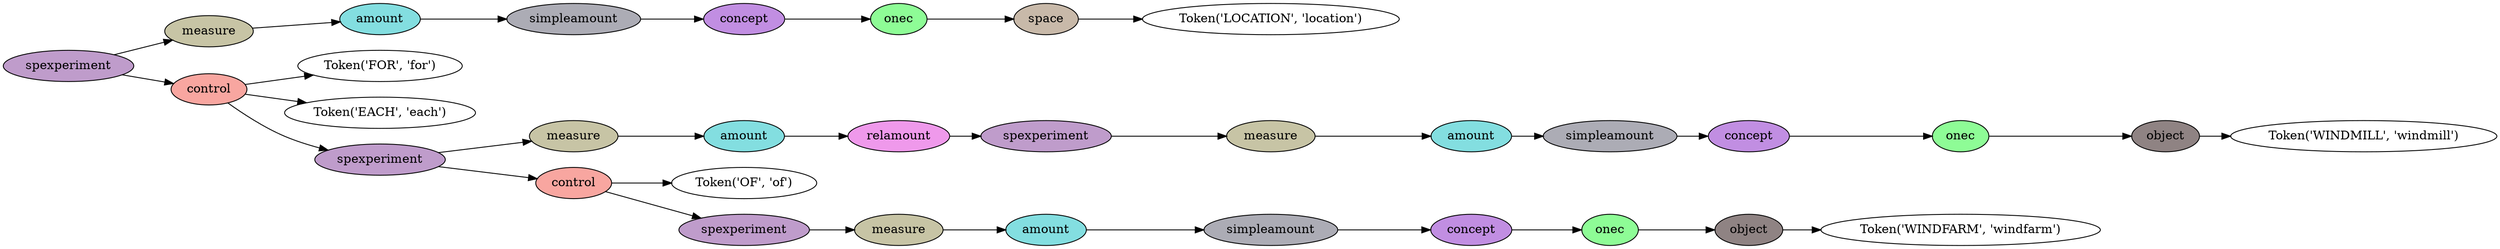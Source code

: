 digraph G {
rankdir=LR;
0 [label="Token('LOCATION', 'location')"];
1 [fillcolor="#c8b9a9", label=space, style=filled];
1 -> 0;
2 [fillcolor="#8efc96", label=onec, style=filled];
2 -> 1;
3 [fillcolor="#c18ee2", label=concept, style=filled];
3 -> 2;
4 [fillcolor="#acacb5", label=simpleamount, style=filled];
4 -> 3;
5 [fillcolor="#83dee0", label=amount, style=filled];
5 -> 4;
6 [fillcolor="#c7c4a5", label=measure, style=filled];
6 -> 5;
7 [label="Token('FOR', 'for')"];
8 [label="Token('EACH', 'each')"];
9 [label="Token('WINDMILL', 'windmill')"];
10 [fillcolor="#8f8383", label=object, style=filled];
10 -> 9;
11 [fillcolor="#8efc96", label=onec, style=filled];
11 -> 10;
12 [fillcolor="#c18ee2", label=concept, style=filled];
12 -> 11;
13 [fillcolor="#acacb5", label=simpleamount, style=filled];
13 -> 12;
14 [fillcolor="#83dee0", label=amount, style=filled];
14 -> 13;
15 [fillcolor="#c7c4a5", label=measure, style=filled];
15 -> 14;
16 [fillcolor="#bf9ccb", label=spexperiment, style=filled];
16 -> 15;
17 [fillcolor="#ef99eb", label=relamount, style=filled];
17 -> 16;
18 [fillcolor="#83dee0", label=amount, style=filled];
18 -> 17;
19 [fillcolor="#c7c4a5", label=measure, style=filled];
19 -> 18;
20 [label="Token('OF', 'of')"];
21 [label="Token('WINDFARM', 'windfarm')"];
22 [fillcolor="#8f8383", label=object, style=filled];
22 -> 21;
23 [fillcolor="#8efc96", label=onec, style=filled];
23 -> 22;
24 [fillcolor="#c18ee2", label=concept, style=filled];
24 -> 23;
25 [fillcolor="#acacb5", label=simpleamount, style=filled];
25 -> 24;
26 [fillcolor="#83dee0", label=amount, style=filled];
26 -> 25;
27 [fillcolor="#c7c4a5", label=measure, style=filled];
27 -> 26;
28 [fillcolor="#bf9ccb", label=spexperiment, style=filled];
28 -> 27;
29 [fillcolor="#f8a6a0", label=control, style=filled];
29 -> 20;
29 -> 28;
30 [fillcolor="#bf9ccb", label=spexperiment, style=filled];
30 -> 19;
30 -> 29;
31 [fillcolor="#f8a6a0", label=control, style=filled];
31 -> 7;
31 -> 8;
31 -> 30;
32 [fillcolor="#bf9ccb", label=spexperiment, style=filled];
32 -> 6;
32 -> 31;
}
